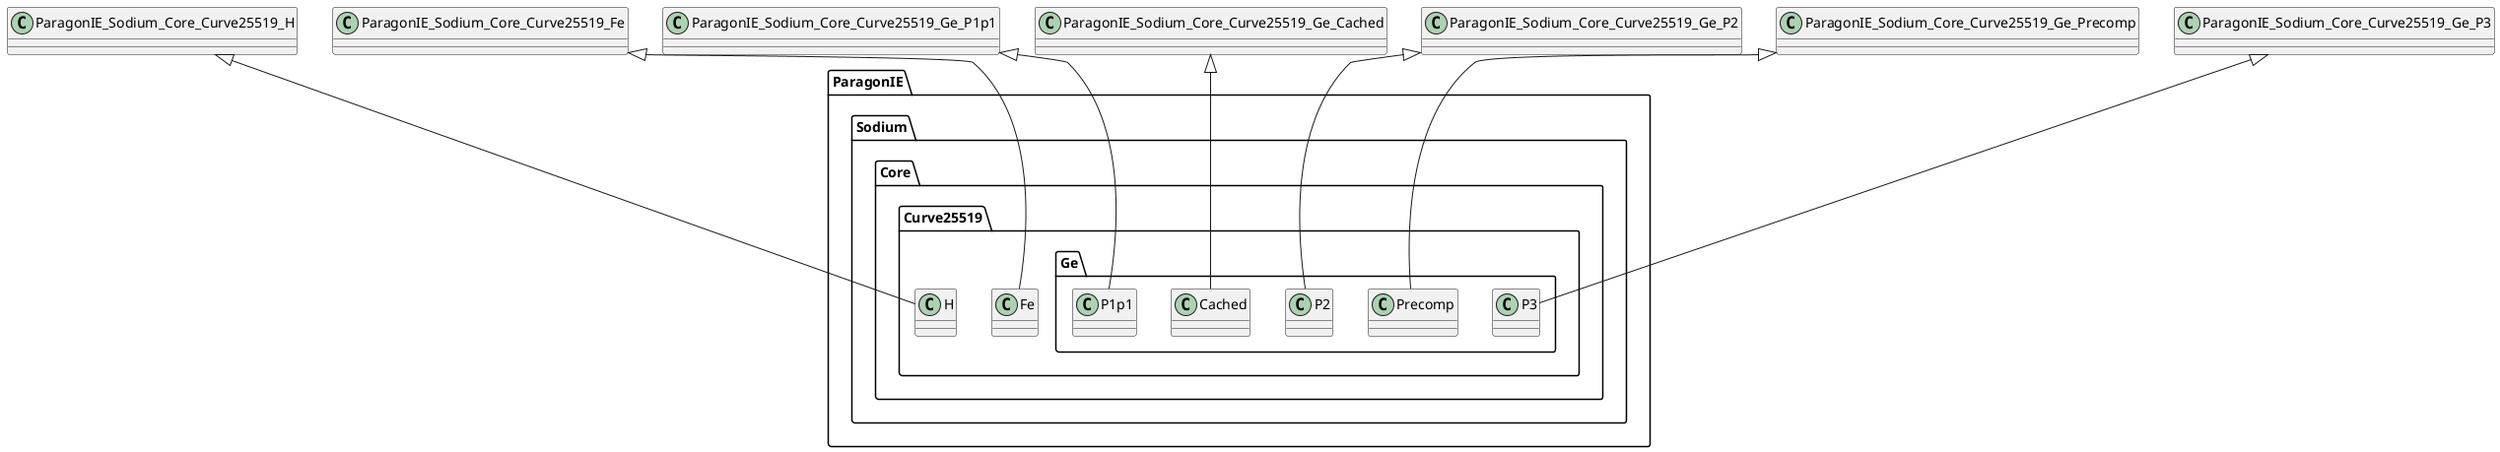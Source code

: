 @startuml
class ParagonIE.Sodium.Core.Curve25519.H
ParagonIE_Sodium_Core_Curve25519_H <|-- ParagonIE.Sodium.Core.Curve25519.H

class ParagonIE.Sodium.Core.Curve25519.Fe
ParagonIE_Sodium_Core_Curve25519_Fe <|-- ParagonIE.Sodium.Core.Curve25519.Fe
class ParagonIE.Sodium.Core.Curve25519.Ge.P1p1
ParagonIE_Sodium_Core_Curve25519_Ge_P1p1 <|-- ParagonIE.Sodium.Core.Curve25519.Ge.P1p1
class ParagonIE.Sodium.Core.Curve25519.Ge.Cached
ParagonIE_Sodium_Core_Curve25519_Ge_Cached <|-- ParagonIE.Sodium.Core.Curve25519.Ge.Cached
class ParagonIE.Sodium.Core.Curve25519.Ge.P2
ParagonIE_Sodium_Core_Curve25519_Ge_P2 <|-- ParagonIE.Sodium.Core.Curve25519.Ge.P2
class ParagonIE.Sodium.Core.Curve25519.Ge.Precomp
ParagonIE_Sodium_Core_Curve25519_Ge_Precomp <|-- ParagonIE.Sodium.Core.Curve25519.Ge.Precomp
class ParagonIE.Sodium.Core.Curve25519.Ge.P3
ParagonIE_Sodium_Core_Curve25519_Ge_P3 <|-- ParagonIE.Sodium.Core.Curve25519.Ge.P3
@enduml
